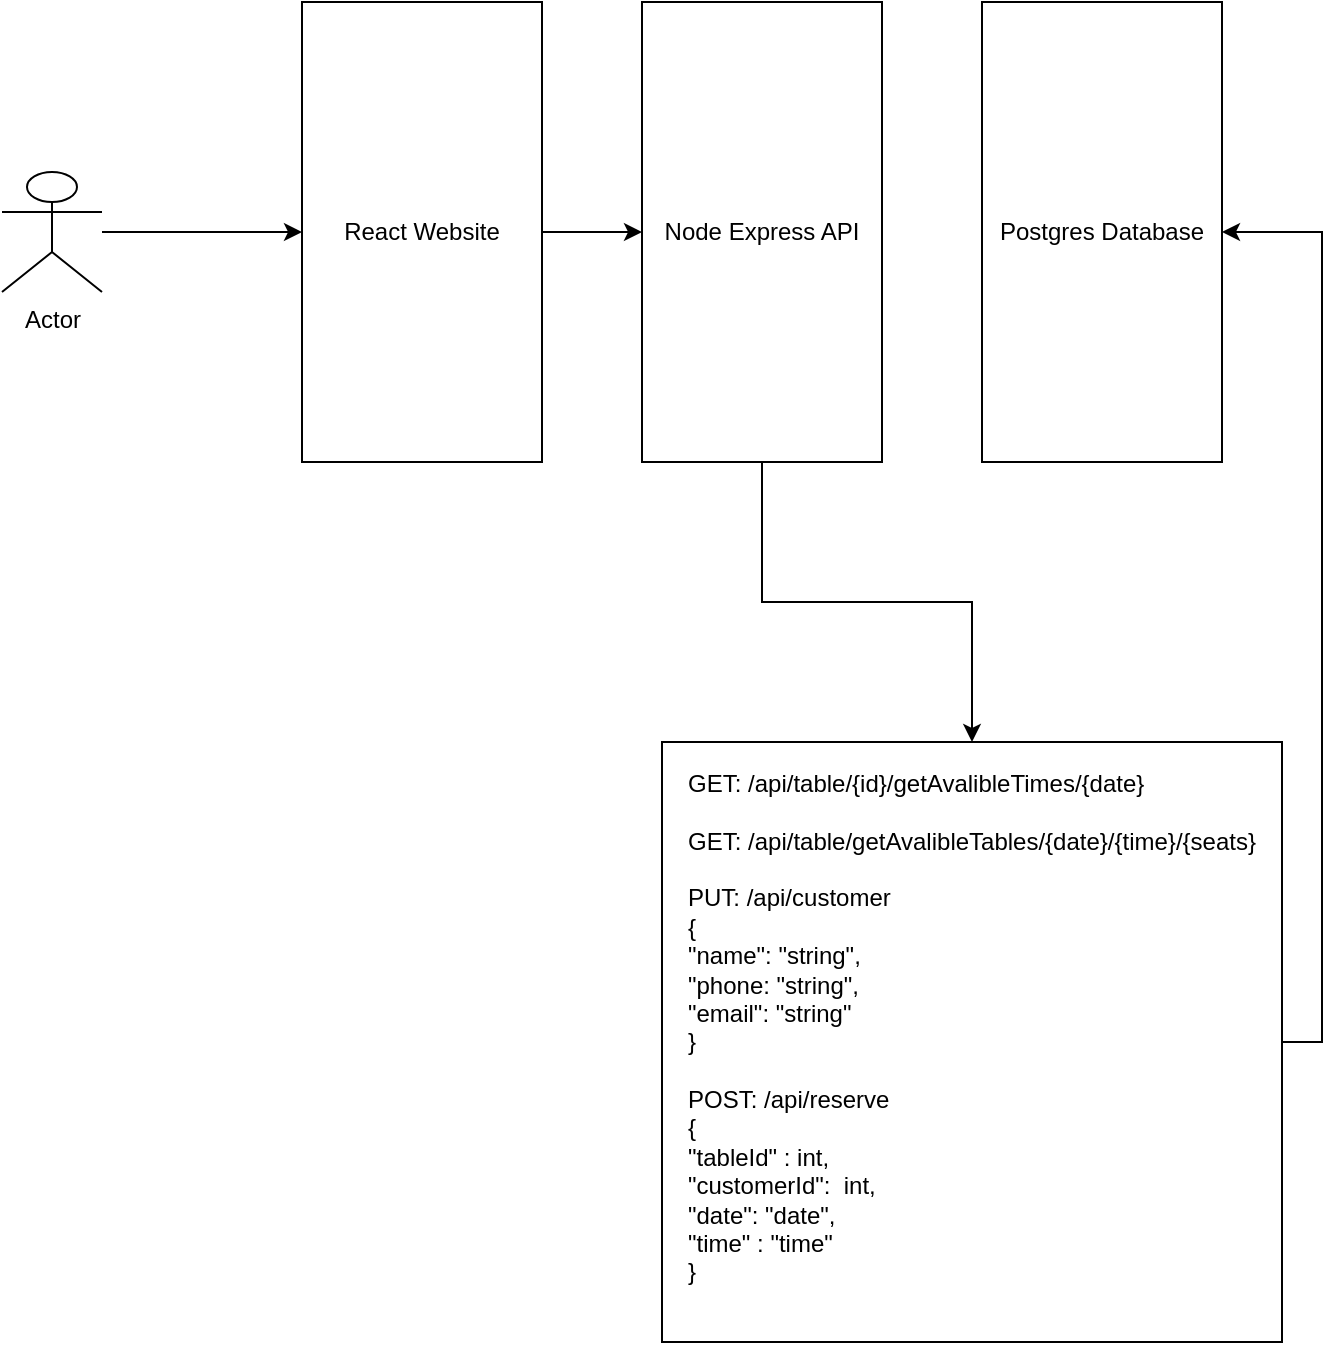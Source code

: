 <mxfile>
    <diagram id="OZetMZ4eDg4cCrSn1TX6" name="Page-1">
        <mxGraphModel dx="1131" dy="500" grid="1" gridSize="10" guides="1" tooltips="1" connect="1" arrows="1" fold="1" page="1" pageScale="1" pageWidth="850" pageHeight="1100" math="0" shadow="0">
            <root>
                <mxCell id="0"/>
                <mxCell id="1" parent="0"/>
                <mxCell id="Oi_ikl1Zcr2hcfssI25y-4" style="edgeStyle=orthogonalEdgeStyle;rounded=0;orthogonalLoop=1;jettySize=auto;html=1;entryX=0;entryY=0.5;entryDx=0;entryDy=0;" parent="1" source="CpBz9f3XhEb7sNfvgqvY-1" target="Oi_ikl1Zcr2hcfssI25y-1" edge="1">
                    <mxGeometry relative="1" as="geometry">
                        <mxPoint x="350" y="320" as="targetPoint"/>
                    </mxGeometry>
                </mxCell>
                <mxCell id="CpBz9f3XhEb7sNfvgqvY-1" value="React Website" style="rounded=0;whiteSpace=wrap;html=1;" parent="1" vertex="1">
                    <mxGeometry x="200" y="90" width="120" height="230" as="geometry"/>
                </mxCell>
                <mxCell id="Oi_ikl1Zcr2hcfssI25y-7" style="edgeStyle=orthogonalEdgeStyle;rounded=0;orthogonalLoop=1;jettySize=auto;html=1;entryX=0.5;entryY=0;entryDx=0;entryDy=0;" parent="1" source="Oi_ikl1Zcr2hcfssI25y-1" target="Oi_ikl1Zcr2hcfssI25y-6" edge="1">
                    <mxGeometry relative="1" as="geometry"/>
                </mxCell>
                <mxCell id="Oi_ikl1Zcr2hcfssI25y-1" value="Node Express API" style="rounded=0;whiteSpace=wrap;html=1;" parent="1" vertex="1">
                    <mxGeometry x="370" y="90" width="120" height="230" as="geometry"/>
                </mxCell>
                <mxCell id="Oi_ikl1Zcr2hcfssI25y-2" value="Postgres Database" style="rounded=0;whiteSpace=wrap;html=1;" parent="1" vertex="1">
                    <mxGeometry x="540" y="90" width="120" height="230" as="geometry"/>
                </mxCell>
                <mxCell id="Oi_ikl1Zcr2hcfssI25y-8" style="edgeStyle=orthogonalEdgeStyle;rounded=0;orthogonalLoop=1;jettySize=auto;html=1;exitX=1;exitY=0.5;exitDx=0;exitDy=0;entryX=1;entryY=0.5;entryDx=0;entryDy=0;" parent="1" source="Oi_ikl1Zcr2hcfssI25y-6" target="Oi_ikl1Zcr2hcfssI25y-2" edge="1">
                    <mxGeometry relative="1" as="geometry"/>
                </mxCell>
                <mxCell id="Oi_ikl1Zcr2hcfssI25y-6" value="&lt;div style=&quot;text-align: left;&quot;&gt;&lt;span style=&quot;background-color: initial;&quot;&gt;GET: /api/table/{id}/getAvalibleTimes/{date}&lt;/span&gt;&lt;/div&gt;&lt;br&gt;&lt;div style=&quot;text-align: left;&quot;&gt;GET: /api/table/getAvalibleTables/{date}/{time}/{seats}&lt;span style=&quot;background-color: initial;&quot;&gt;&lt;br&gt;&lt;/span&gt;&lt;/div&gt;&lt;div style=&quot;text-align: left;&quot;&gt;&lt;br&gt;&lt;/div&gt;&lt;div style=&quot;text-align: left;&quot;&gt;&lt;span style=&quot;background-color: initial;&quot;&gt;PUT: /api/customer&lt;/span&gt;&lt;/div&gt;&lt;div style=&quot;text-align: left;&quot;&gt;&lt;span style=&quot;background-color: initial;&quot;&gt;{&lt;/span&gt;&lt;/div&gt;&lt;div style=&quot;text-align: left;&quot;&gt;&lt;span style=&quot;background-color: initial;&quot;&gt;&quot;name&quot;: &quot;string&quot;,&lt;/span&gt;&lt;/div&gt;&lt;div style=&quot;text-align: left;&quot;&gt;&lt;span style=&quot;background-color: initial;&quot;&gt;&quot;phone: &quot;string&quot;,&lt;/span&gt;&lt;/div&gt;&lt;div style=&quot;text-align: left;&quot;&gt;&lt;span style=&quot;background-color: initial;&quot;&gt;&quot;email&quot;: &quot;string&quot;&lt;/span&gt;&lt;/div&gt;&lt;div style=&quot;text-align: left;&quot;&gt;&lt;span style=&quot;background-color: initial;&quot;&gt;}&lt;/span&gt;&lt;/div&gt;&lt;div style=&quot;text-align: left;&quot;&gt;&lt;span style=&quot;background-color: initial;&quot;&gt;&lt;br&gt;&lt;/span&gt;&lt;/div&gt;&lt;div style=&quot;text-align: left;&quot;&gt;&lt;span style=&quot;background-color: initial;&quot;&gt;POST: /api/reserve&lt;/span&gt;&lt;/div&gt;&lt;div style=&quot;text-align: left;&quot;&gt;&lt;span style=&quot;background-color: initial;&quot;&gt;{&lt;/span&gt;&lt;/div&gt;&lt;div style=&quot;text-align: left;&quot;&gt;&lt;span style=&quot;background-color: initial;&quot;&gt;&quot;tableId&quot; : int,&lt;/span&gt;&lt;/div&gt;&lt;div style=&quot;text-align: left;&quot;&gt;&lt;span style=&quot;background-color: initial;&quot;&gt;&quot;customerId&quot;:&amp;nbsp; int,&lt;/span&gt;&lt;/div&gt;&lt;div style=&quot;text-align: left;&quot;&gt;&lt;span style=&quot;background-color: initial;&quot;&gt;&quot;date&quot;: &quot;date&quot;,&lt;/span&gt;&lt;/div&gt;&lt;div style=&quot;text-align: left;&quot;&gt;&lt;span style=&quot;background-color: initial;&quot;&gt;&quot;time&quot; : &quot;time&quot;&lt;/span&gt;&lt;/div&gt;&lt;div style=&quot;text-align: left;&quot;&gt;&lt;span style=&quot;background-color: initial;&quot;&gt;}&lt;/span&gt;&lt;/div&gt;&lt;div style=&quot;text-align: left;&quot;&gt;&lt;br&gt;&lt;/div&gt;" style="rounded=0;whiteSpace=wrap;html=1;" parent="1" vertex="1">
                    <mxGeometry x="380" y="460" width="310" height="300" as="geometry"/>
                </mxCell>
                <mxCell id="Oi_ikl1Zcr2hcfssI25y-10" style="edgeStyle=orthogonalEdgeStyle;rounded=0;orthogonalLoop=1;jettySize=auto;html=1;entryX=0;entryY=0.5;entryDx=0;entryDy=0;" parent="1" source="Oi_ikl1Zcr2hcfssI25y-9" target="CpBz9f3XhEb7sNfvgqvY-1" edge="1">
                    <mxGeometry relative="1" as="geometry"/>
                </mxCell>
                <mxCell id="Oi_ikl1Zcr2hcfssI25y-9" value="Actor" style="shape=umlActor;verticalLabelPosition=bottom;verticalAlign=top;html=1;outlineConnect=0;" parent="1" vertex="1">
                    <mxGeometry x="50" y="175" width="50" height="60" as="geometry"/>
                </mxCell>
            </root>
        </mxGraphModel>
    </diagram>
</mxfile>